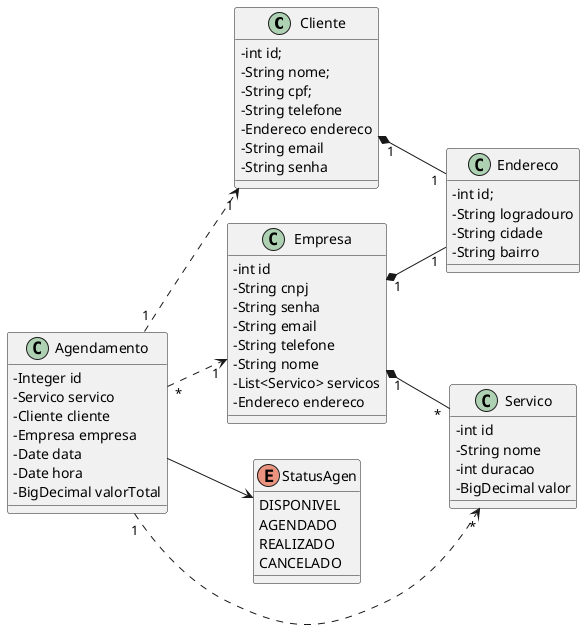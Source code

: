 @startuml

left to right direction
skinparam classAttributeIconSize 0


class Cliente {
    -int id;
    -String nome;
    -String cpf;
    -String telefone
    -Endereco endereco
    -String email
    -String senha
}

class Endereco {
    -int id;
    -String logradouro
    -String cidade
    -String bairro
}

class Servico {
    -int id
    -String nome
    -int duracao
    -BigDecimal valor
}

enum StatusAgen{
    DISPONIVEL
    AGENDADO
    REALIZADO
    CANCELADO
}


class Agendamento {
    -Integer id
    -Servico servico
    -Cliente cliente
    -Empresa empresa
    -Date data
    -Date hora
    -BigDecimal valorTotal
}

class Empresa {
    -int id
    -String cnpj
    -String senha
    -String email
    -String telefone
    -String nome
    -List<Servico> servicos
    -Endereco endereco
}

Cliente "1" *-- "1" Endereco
Empresa "1" *-- "1" Endereco
Empresa "1" *-- "*" Servico
Agendamento "*" ..> "1" Empresa
Agendamento "1" ..> "1" Cliente
Agendamento "1" ..> "*" Servico
Agendamento --> StatusAgen
@enduml
